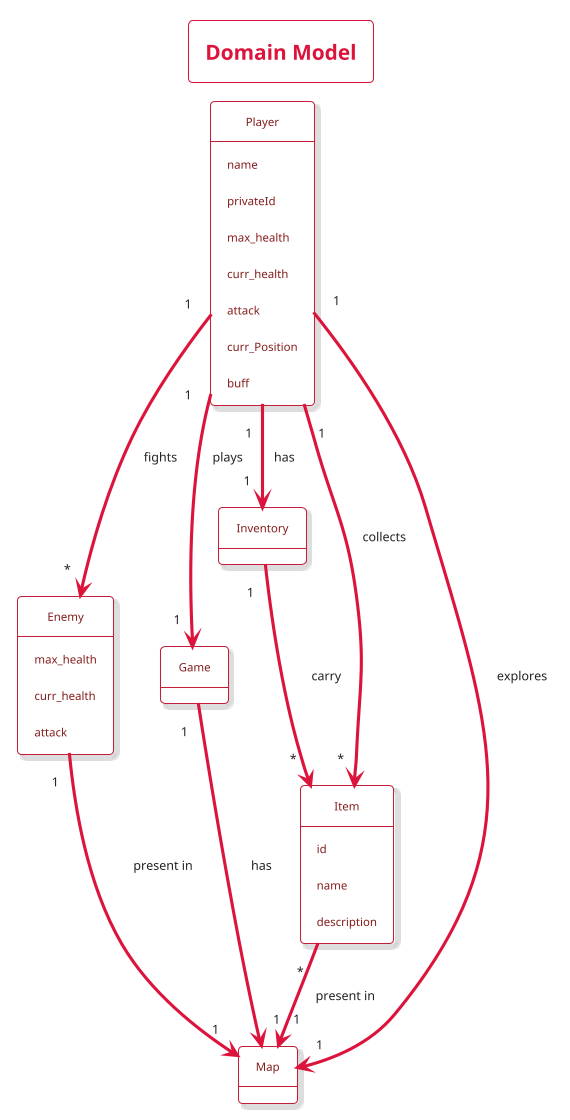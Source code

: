 @startuml DomainModel

!theme materia-outline

skinparam ArrowColor #DC143C
skinparam BackgroundColor #FFFFFF

skinparam ObjectBorderColor #C41E3A
skinparam ObjectFontColor #831D1C

skinparam titleBorderColor #DC143C
skinparam titleFontColor #DC143C

title Domain Model

object Player {
  name
  privateId
  max_health
  curr_health
  attack
  curr_Position
  buff
  }
  
object Enemy{
  max_health
  curr_health
  attack
  }

object Game

object Inventory

object Item {
  id
  name
  description
  }

object Map {

  }


Player "1" --> "1" Game: plays
Player "1" --> "*" Enemy: fights
Player "1" --> "1" Map: explores
Player "1" --> "1" Inventory: has
Player "1" --> "*" Item: collects

Game "1" --> "1" Map: has
Item "*" --> "1" Map: present in
Inventory "1" --> "*" Item: carry
Enemy "1" --> "1" Map: present in 

@enduml

